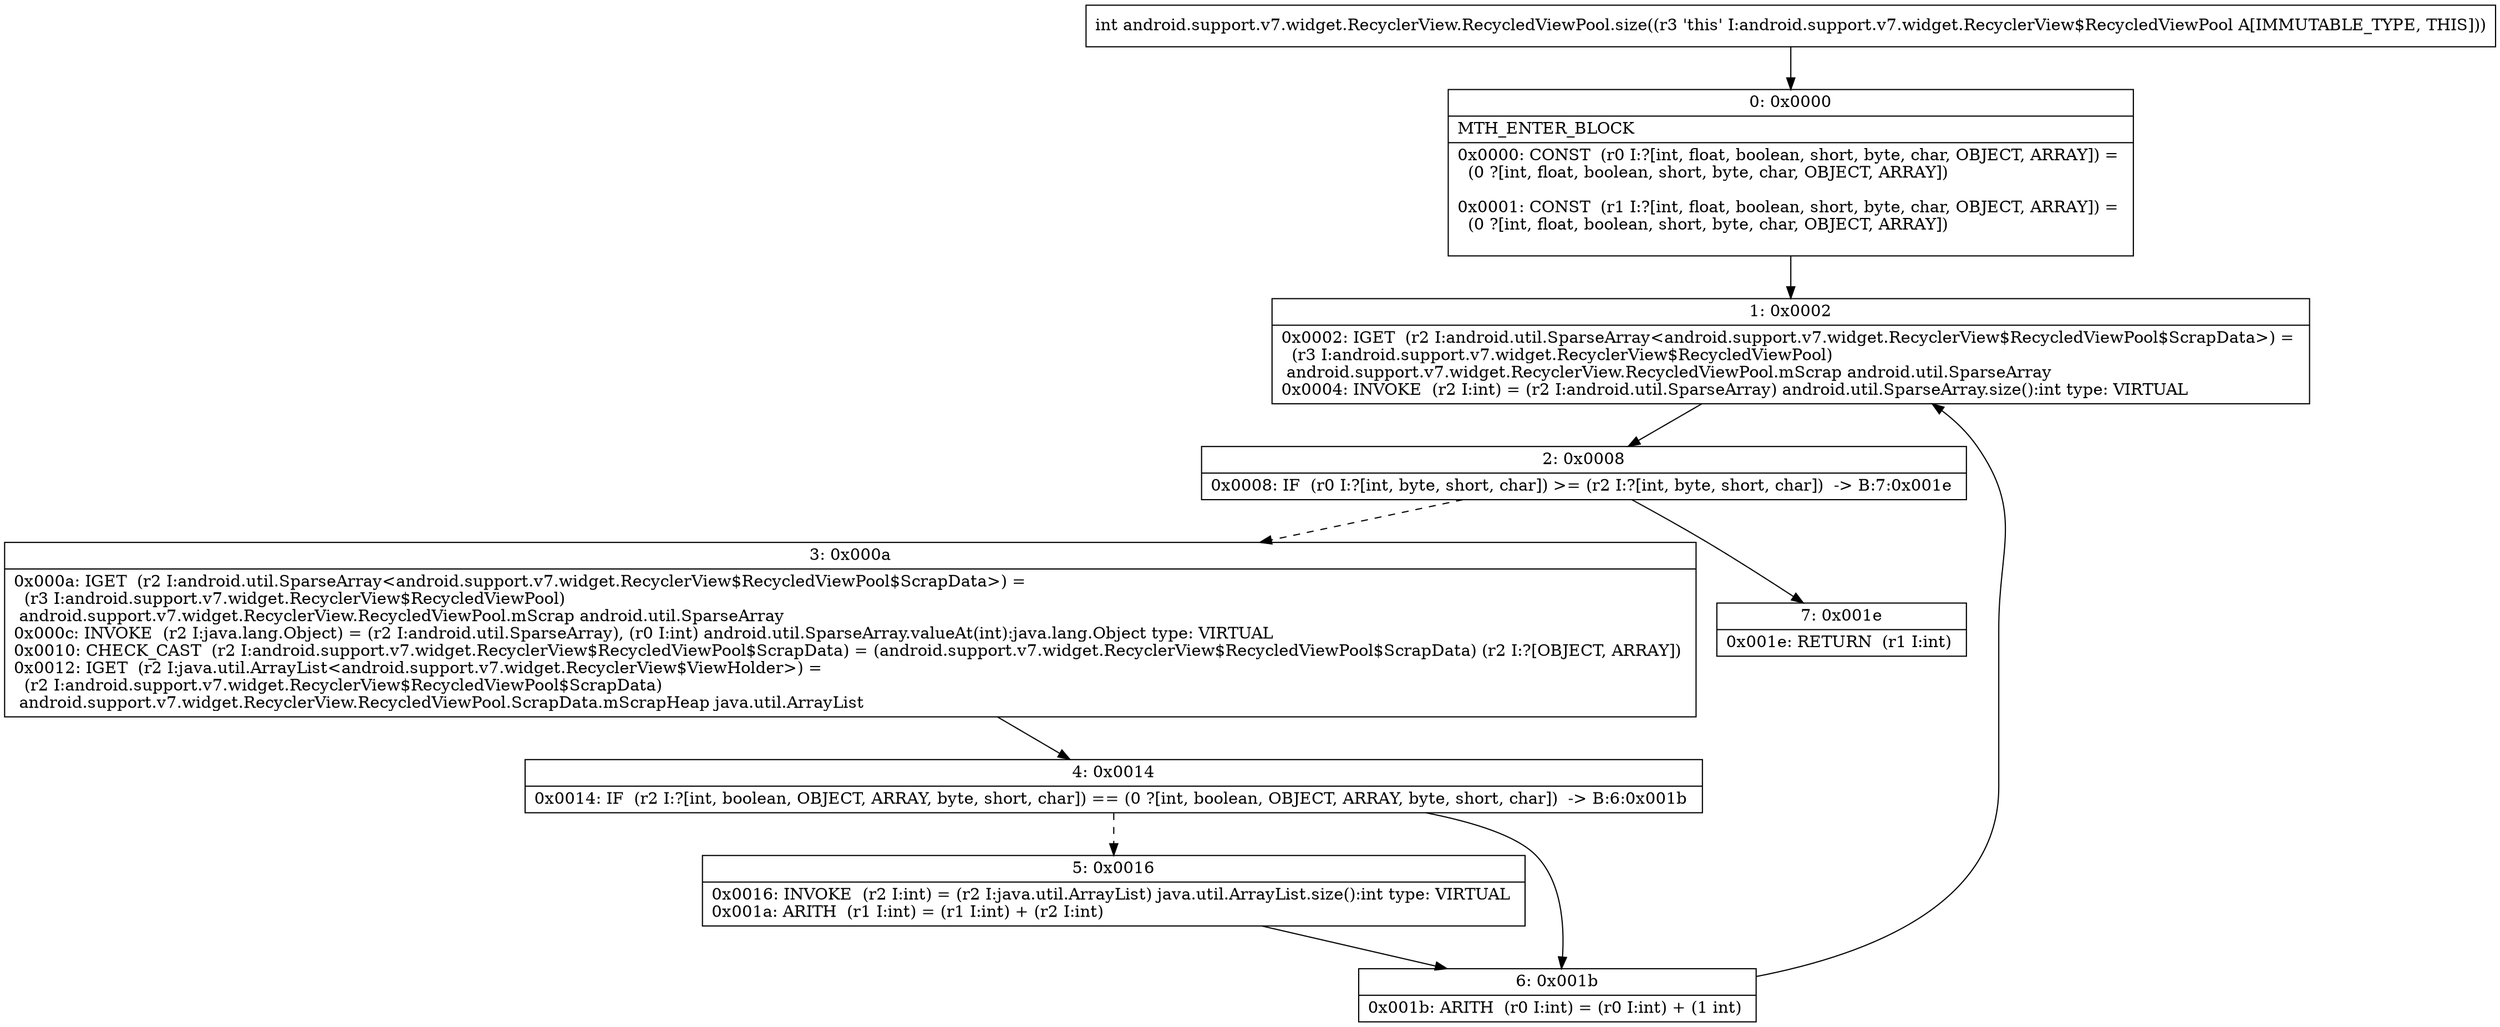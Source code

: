 digraph "CFG forandroid.support.v7.widget.RecyclerView.RecycledViewPool.size()I" {
Node_0 [shape=record,label="{0\:\ 0x0000|MTH_ENTER_BLOCK\l|0x0000: CONST  (r0 I:?[int, float, boolean, short, byte, char, OBJECT, ARRAY]) = \l  (0 ?[int, float, boolean, short, byte, char, OBJECT, ARRAY])\l \l0x0001: CONST  (r1 I:?[int, float, boolean, short, byte, char, OBJECT, ARRAY]) = \l  (0 ?[int, float, boolean, short, byte, char, OBJECT, ARRAY])\l \l}"];
Node_1 [shape=record,label="{1\:\ 0x0002|0x0002: IGET  (r2 I:android.util.SparseArray\<android.support.v7.widget.RecyclerView$RecycledViewPool$ScrapData\>) = \l  (r3 I:android.support.v7.widget.RecyclerView$RecycledViewPool)\l android.support.v7.widget.RecyclerView.RecycledViewPool.mScrap android.util.SparseArray \l0x0004: INVOKE  (r2 I:int) = (r2 I:android.util.SparseArray) android.util.SparseArray.size():int type: VIRTUAL \l}"];
Node_2 [shape=record,label="{2\:\ 0x0008|0x0008: IF  (r0 I:?[int, byte, short, char]) \>= (r2 I:?[int, byte, short, char])  \-\> B:7:0x001e \l}"];
Node_3 [shape=record,label="{3\:\ 0x000a|0x000a: IGET  (r2 I:android.util.SparseArray\<android.support.v7.widget.RecyclerView$RecycledViewPool$ScrapData\>) = \l  (r3 I:android.support.v7.widget.RecyclerView$RecycledViewPool)\l android.support.v7.widget.RecyclerView.RecycledViewPool.mScrap android.util.SparseArray \l0x000c: INVOKE  (r2 I:java.lang.Object) = (r2 I:android.util.SparseArray), (r0 I:int) android.util.SparseArray.valueAt(int):java.lang.Object type: VIRTUAL \l0x0010: CHECK_CAST  (r2 I:android.support.v7.widget.RecyclerView$RecycledViewPool$ScrapData) = (android.support.v7.widget.RecyclerView$RecycledViewPool$ScrapData) (r2 I:?[OBJECT, ARRAY]) \l0x0012: IGET  (r2 I:java.util.ArrayList\<android.support.v7.widget.RecyclerView$ViewHolder\>) = \l  (r2 I:android.support.v7.widget.RecyclerView$RecycledViewPool$ScrapData)\l android.support.v7.widget.RecyclerView.RecycledViewPool.ScrapData.mScrapHeap java.util.ArrayList \l}"];
Node_4 [shape=record,label="{4\:\ 0x0014|0x0014: IF  (r2 I:?[int, boolean, OBJECT, ARRAY, byte, short, char]) == (0 ?[int, boolean, OBJECT, ARRAY, byte, short, char])  \-\> B:6:0x001b \l}"];
Node_5 [shape=record,label="{5\:\ 0x0016|0x0016: INVOKE  (r2 I:int) = (r2 I:java.util.ArrayList) java.util.ArrayList.size():int type: VIRTUAL \l0x001a: ARITH  (r1 I:int) = (r1 I:int) + (r2 I:int) \l}"];
Node_6 [shape=record,label="{6\:\ 0x001b|0x001b: ARITH  (r0 I:int) = (r0 I:int) + (1 int) \l}"];
Node_7 [shape=record,label="{7\:\ 0x001e|0x001e: RETURN  (r1 I:int) \l}"];
MethodNode[shape=record,label="{int android.support.v7.widget.RecyclerView.RecycledViewPool.size((r3 'this' I:android.support.v7.widget.RecyclerView$RecycledViewPool A[IMMUTABLE_TYPE, THIS])) }"];
MethodNode -> Node_0;
Node_0 -> Node_1;
Node_1 -> Node_2;
Node_2 -> Node_3[style=dashed];
Node_2 -> Node_7;
Node_3 -> Node_4;
Node_4 -> Node_5[style=dashed];
Node_4 -> Node_6;
Node_5 -> Node_6;
Node_6 -> Node_1;
}

